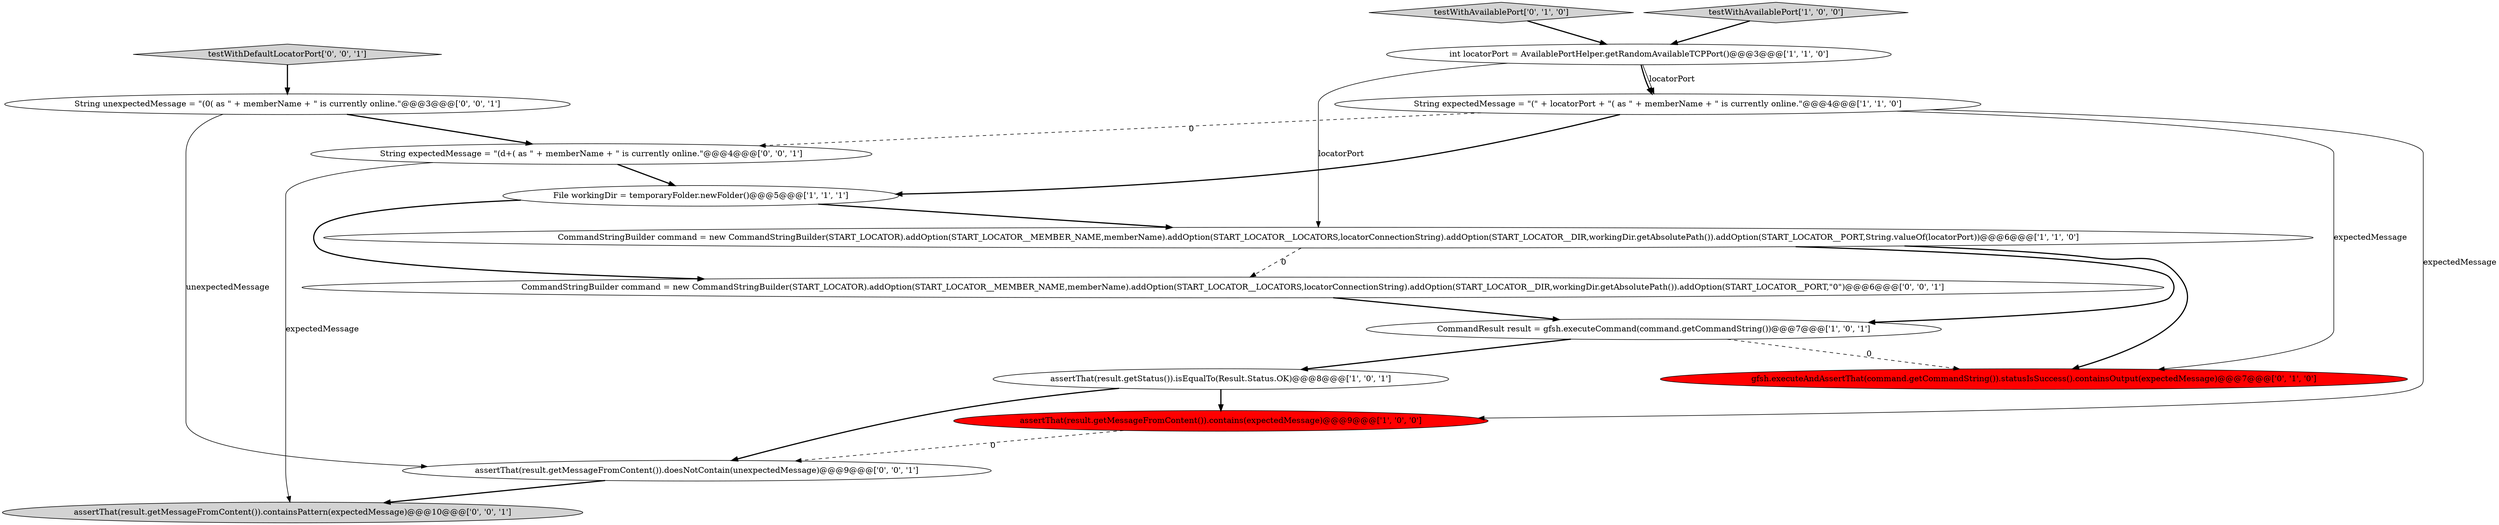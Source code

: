 digraph {
5 [style = filled, label = "String expectedMessage = \"(\" + locatorPort + \"( as \" + memberName + \" is currently online.\"@@@4@@@['1', '1', '0']", fillcolor = white, shape = ellipse image = "AAA0AAABBB1BBB"];
7 [style = filled, label = "assertThat(result.getStatus()).isEqualTo(Result.Status.OK)@@@8@@@['1', '0', '1']", fillcolor = white, shape = ellipse image = "AAA0AAABBB1BBB"];
15 [style = filled, label = "String expectedMessage = \"\(\d+\( as \" + memberName + \" is currently online.\"@@@4@@@['0', '0', '1']", fillcolor = white, shape = ellipse image = "AAA0AAABBB3BBB"];
3 [style = filled, label = "assertThat(result.getMessageFromContent()).contains(expectedMessage)@@@9@@@['1', '0', '0']", fillcolor = red, shape = ellipse image = "AAA1AAABBB1BBB"];
2 [style = filled, label = "File workingDir = temporaryFolder.newFolder()@@@5@@@['1', '1', '1']", fillcolor = white, shape = ellipse image = "AAA0AAABBB1BBB"];
12 [style = filled, label = "testWithDefaultLocatorPort['0', '0', '1']", fillcolor = lightgray, shape = diamond image = "AAA0AAABBB3BBB"];
13 [style = filled, label = "assertThat(result.getMessageFromContent()).doesNotContain(unexpectedMessage)@@@9@@@['0', '0', '1']", fillcolor = white, shape = ellipse image = "AAA0AAABBB3BBB"];
8 [style = filled, label = "testWithAvailablePort['0', '1', '0']", fillcolor = lightgray, shape = diamond image = "AAA0AAABBB2BBB"];
11 [style = filled, label = "CommandStringBuilder command = new CommandStringBuilder(START_LOCATOR).addOption(START_LOCATOR__MEMBER_NAME,memberName).addOption(START_LOCATOR__LOCATORS,locatorConnectionString).addOption(START_LOCATOR__DIR,workingDir.getAbsolutePath()).addOption(START_LOCATOR__PORT,\"0\")@@@6@@@['0', '0', '1']", fillcolor = white, shape = ellipse image = "AAA0AAABBB3BBB"];
6 [style = filled, label = "CommandResult result = gfsh.executeCommand(command.getCommandString())@@@7@@@['1', '0', '1']", fillcolor = white, shape = ellipse image = "AAA0AAABBB1BBB"];
1 [style = filled, label = "CommandStringBuilder command = new CommandStringBuilder(START_LOCATOR).addOption(START_LOCATOR__MEMBER_NAME,memberName).addOption(START_LOCATOR__LOCATORS,locatorConnectionString).addOption(START_LOCATOR__DIR,workingDir.getAbsolutePath()).addOption(START_LOCATOR__PORT,String.valueOf(locatorPort))@@@6@@@['1', '1', '0']", fillcolor = white, shape = ellipse image = "AAA0AAABBB1BBB"];
14 [style = filled, label = "assertThat(result.getMessageFromContent()).containsPattern(expectedMessage)@@@10@@@['0', '0', '1']", fillcolor = lightgray, shape = ellipse image = "AAA0AAABBB3BBB"];
9 [style = filled, label = "gfsh.executeAndAssertThat(command.getCommandString()).statusIsSuccess().containsOutput(expectedMessage)@@@7@@@['0', '1', '0']", fillcolor = red, shape = ellipse image = "AAA1AAABBB2BBB"];
0 [style = filled, label = "int locatorPort = AvailablePortHelper.getRandomAvailableTCPPort()@@@3@@@['1', '1', '0']", fillcolor = white, shape = ellipse image = "AAA0AAABBB1BBB"];
10 [style = filled, label = "String unexpectedMessage = \"(0( as \" + memberName + \" is currently online.\"@@@3@@@['0', '0', '1']", fillcolor = white, shape = ellipse image = "AAA0AAABBB3BBB"];
4 [style = filled, label = "testWithAvailablePort['1', '0', '0']", fillcolor = lightgray, shape = diamond image = "AAA0AAABBB1BBB"];
5->9 [style = solid, label="expectedMessage"];
7->13 [style = bold, label=""];
15->14 [style = solid, label="expectedMessage"];
15->2 [style = bold, label=""];
0->1 [style = solid, label="locatorPort"];
10->15 [style = bold, label=""];
2->1 [style = bold, label=""];
11->6 [style = bold, label=""];
6->9 [style = dashed, label="0"];
3->13 [style = dashed, label="0"];
7->3 [style = bold, label=""];
1->9 [style = bold, label=""];
4->0 [style = bold, label=""];
5->3 [style = solid, label="expectedMessage"];
8->0 [style = bold, label=""];
5->2 [style = bold, label=""];
12->10 [style = bold, label=""];
1->6 [style = bold, label=""];
1->11 [style = dashed, label="0"];
10->13 [style = solid, label="unexpectedMessage"];
0->5 [style = solid, label="locatorPort"];
6->7 [style = bold, label=""];
5->15 [style = dashed, label="0"];
13->14 [style = bold, label=""];
2->11 [style = bold, label=""];
0->5 [style = bold, label=""];
}
